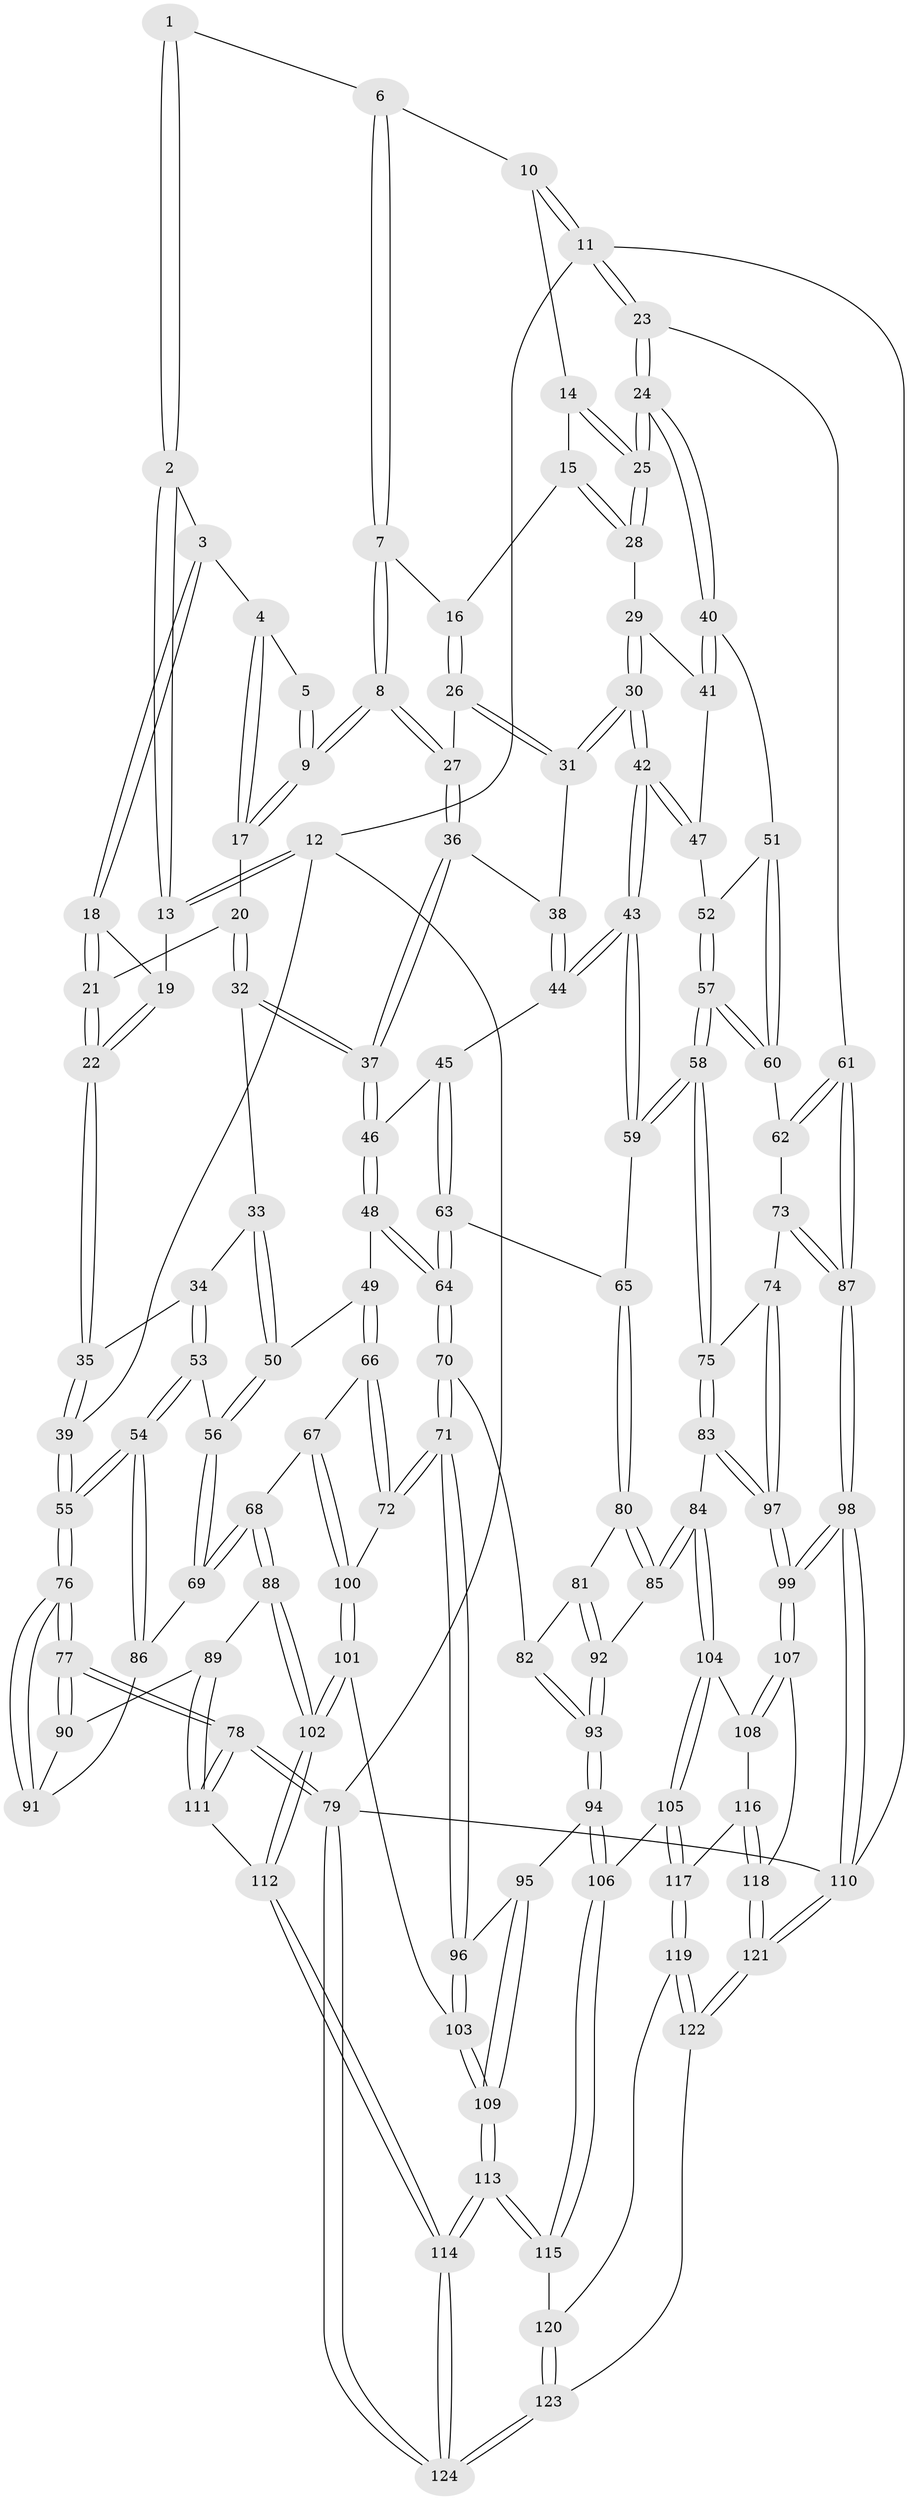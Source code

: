 // Generated by graph-tools (version 1.1) at 2025/00/03/09/25 05:00:54]
// undirected, 124 vertices, 307 edges
graph export_dot {
graph [start="1"]
  node [color=gray90,style=filled];
  1 [pos="+0.4010996151474639+0"];
  2 [pos="+0.1107957972180155+0"];
  3 [pos="+0.24587496076152268+0.06943012972748024"];
  4 [pos="+0.341509461873891+0.04716426111501373"];
  5 [pos="+0.3754933282154483+0"];
  6 [pos="+0.5581161095722179+0"];
  7 [pos="+0.5542483805590164+0"];
  8 [pos="+0.44890141183608673+0.1431723320259884"];
  9 [pos="+0.435165040174495+0.1355210227209256"];
  10 [pos="+0.7955781885604286+0"];
  11 [pos="+1+0"];
  12 [pos="+0+0"];
  13 [pos="+0+0"];
  14 [pos="+0.7713784557881391+0.07666391551889706"];
  15 [pos="+0.7372669585092173+0.11183759513873112"];
  16 [pos="+0.6174791858842013+0.10342848321988188"];
  17 [pos="+0.36122479199208285+0.12105724349918098"];
  18 [pos="+0.2450297108480843+0.09733508995690042"];
  19 [pos="+0.14040797831558316+0.11617644834635713"];
  20 [pos="+0.28403101582711504+0.14788834085287264"];
  21 [pos="+0.2625437178579966+0.13481279779360777"];
  22 [pos="+0.12821611734559707+0.24734165134093306"];
  23 [pos="+1+0.1719956124056635"];
  24 [pos="+1+0.22257964627792512"];
  25 [pos="+0.9497651802800349+0.19485941533972406"];
  26 [pos="+0.5903316365925338+0.15874113804654666"];
  27 [pos="+0.45436002128022274+0.15651664265203372"];
  28 [pos="+0.7275951545987223+0.2235496309140267"];
  29 [pos="+0.7215964556647998+0.23326942931179567"];
  30 [pos="+0.6765630825333893+0.2684643515018863"];
  31 [pos="+0.6268371052260865+0.24907152558661602"];
  32 [pos="+0.31988411916672144+0.276064633091484"];
  33 [pos="+0.2522573938739945+0.3039327415292699"];
  34 [pos="+0.13481704004545922+0.2828704817147626"];
  35 [pos="+0.11862741005726173+0.2659692702073351"];
  36 [pos="+0.4380707609021303+0.24417213859048953"];
  37 [pos="+0.39208952281512655+0.29238924420306345"];
  38 [pos="+0.5595506139438473+0.27967484890215144"];
  39 [pos="+0+0.21360612492961645"];
  40 [pos="+1+0.24329729425375726"];
  41 [pos="+0.8328723307544919+0.3044275812355303"];
  42 [pos="+0.6927616901908299+0.3573660243547125"];
  43 [pos="+0.6696402240345579+0.4309094591749012"];
  44 [pos="+0.5434156344383134+0.3872642558421003"];
  45 [pos="+0.49005749173990326+0.40624873124106164"];
  46 [pos="+0.4048988043268885+0.33960784328568944"];
  47 [pos="+0.7986065206600704+0.34969970493926034"];
  48 [pos="+0.31700920095157215+0.48520406499390456"];
  49 [pos="+0.30151275066429734+0.48833891903376747"];
  50 [pos="+0.26728100956378664+0.483082256994402"];
  51 [pos="+0.9453643497687647+0.3360554314415593"];
  52 [pos="+0.8183422238250412+0.38370888172485884"];
  53 [pos="+0.13352131187938523+0.38300617593789554"];
  54 [pos="+0+0.4570461054141004"];
  55 [pos="+0+0.4513067448927846"];
  56 [pos="+0.15949403161204698+0.5178756611473331"];
  57 [pos="+0.8410859437394528+0.5055504085386581"];
  58 [pos="+0.7946251784210882+0.5396763566732259"];
  59 [pos="+0.6876102674187652+0.49714545129288784"];
  60 [pos="+0.8642579566906593+0.49771781937531656"];
  61 [pos="+1+0.5604020847864871"];
  62 [pos="+0.9820872454245578+0.522698855725936"];
  63 [pos="+0.47710720236171134+0.5180139942660245"];
  64 [pos="+0.45453108114946633+0.5460925792659996"];
  65 [pos="+0.6851456152075079+0.49900069646512346"];
  66 [pos="+0.3115942169196303+0.5742314733711252"];
  67 [pos="+0.24366887391108405+0.650446635918355"];
  68 [pos="+0.20501105425574903+0.6431622623035752"];
  69 [pos="+0.1508349261287112+0.5279532366708503"];
  70 [pos="+0.4589100577011771+0.5846010610916985"];
  71 [pos="+0.3857190004939971+0.6778535426967268"];
  72 [pos="+0.3581512816525801+0.6772740246225357"];
  73 [pos="+0.9069937776800558+0.6263154106650571"];
  74 [pos="+0.8410922439697668+0.622809974388381"];
  75 [pos="+0.8033282187265698+0.5896525820392607"];
  76 [pos="+0+0.6761083590999893"];
  77 [pos="+0+0.8955419863167335"];
  78 [pos="+0+0.9515303898188057"];
  79 [pos="+0+1"];
  80 [pos="+0.6295491668870352+0.5930267039859032"];
  81 [pos="+0.5736105827442302+0.6223562010961926"];
  82 [pos="+0.4921937206042044+0.6059607808215937"];
  83 [pos="+0.7399248012402183+0.7016443040650183"];
  84 [pos="+0.7161293709133556+0.7210883214752886"];
  85 [pos="+0.6728160944822941+0.6988774662073827"];
  86 [pos="+0.0960360246425684+0.540472610303983"];
  87 [pos="+1+0.6622696479067723"];
  88 [pos="+0.16574271556596545+0.754310020489324"];
  89 [pos="+0.13458934112638918+0.7501490951796645"];
  90 [pos="+0.06485815946392288+0.7046220728881595"];
  91 [pos="+0.06372870167126965+0.6431671158738154"];
  92 [pos="+0.5852629556072171+0.7118959029820342"];
  93 [pos="+0.535646727219797+0.7710874380608576"];
  94 [pos="+0.5282137550991897+0.7898363606380963"];
  95 [pos="+0.46079735511788567+0.7509439469671306"];
  96 [pos="+0.40687297286258733+0.7145085513834037"];
  97 [pos="+0.9355266878850952+0.8075747221733567"];
  98 [pos="+1+1"];
  99 [pos="+1+0.9474771267214824"];
  100 [pos="+0.3319143712510146+0.6861901173009869"];
  101 [pos="+0.2899176649824442+0.7589050072684572"];
  102 [pos="+0.20781793899653486+0.8105376079464373"];
  103 [pos="+0.3658041973951726+0.8148979378455445"];
  104 [pos="+0.7149197007293157+0.7323206660653122"];
  105 [pos="+0.5711240648018974+0.831777814126796"];
  106 [pos="+0.5284816863607305+0.7909186759835416"];
  107 [pos="+0.7764412543579766+0.854796871748493"];
  108 [pos="+0.7483019301107632+0.8352757684228441"];
  109 [pos="+0.3707609569825201+0.8426414415962786"];
  110 [pos="+1+1"];
  111 [pos="+0.024874221709287922+0.8466362125521824"];
  112 [pos="+0.21347630822633115+0.8871606319340288"];
  113 [pos="+0.37601385116208724+0.8927684589552684"];
  114 [pos="+0.25375241259240955+0.995720977561435"];
  115 [pos="+0.39992327492646557+0.8888377143588831"];
  116 [pos="+0.6450737468902339+0.8664277672021414"];
  117 [pos="+0.58556542322928+0.8612732605217435"];
  118 [pos="+0.6972204371174588+0.9424180890229379"];
  119 [pos="+0.5648297108253548+0.9591202849069252"];
  120 [pos="+0.47009682739970543+0.9317073704486108"];
  121 [pos="+0.6747614985858856+1"];
  122 [pos="+0.6215696699496099+1"];
  123 [pos="+0.369363721309951+1"];
  124 [pos="+0.20794076046200102+1"];
  1 -- 2;
  1 -- 2;
  1 -- 6;
  2 -- 3;
  2 -- 13;
  2 -- 13;
  3 -- 4;
  3 -- 18;
  3 -- 18;
  4 -- 5;
  4 -- 17;
  4 -- 17;
  5 -- 9;
  5 -- 9;
  6 -- 7;
  6 -- 7;
  6 -- 10;
  7 -- 8;
  7 -- 8;
  7 -- 16;
  8 -- 9;
  8 -- 9;
  8 -- 27;
  8 -- 27;
  9 -- 17;
  9 -- 17;
  10 -- 11;
  10 -- 11;
  10 -- 14;
  11 -- 12;
  11 -- 23;
  11 -- 23;
  11 -- 110;
  12 -- 13;
  12 -- 13;
  12 -- 39;
  12 -- 79;
  13 -- 19;
  14 -- 15;
  14 -- 25;
  14 -- 25;
  15 -- 16;
  15 -- 28;
  15 -- 28;
  16 -- 26;
  16 -- 26;
  17 -- 20;
  18 -- 19;
  18 -- 21;
  18 -- 21;
  19 -- 22;
  19 -- 22;
  20 -- 21;
  20 -- 32;
  20 -- 32;
  21 -- 22;
  21 -- 22;
  22 -- 35;
  22 -- 35;
  23 -- 24;
  23 -- 24;
  23 -- 61;
  24 -- 25;
  24 -- 25;
  24 -- 40;
  24 -- 40;
  25 -- 28;
  25 -- 28;
  26 -- 27;
  26 -- 31;
  26 -- 31;
  27 -- 36;
  27 -- 36;
  28 -- 29;
  29 -- 30;
  29 -- 30;
  29 -- 41;
  30 -- 31;
  30 -- 31;
  30 -- 42;
  30 -- 42;
  31 -- 38;
  32 -- 33;
  32 -- 37;
  32 -- 37;
  33 -- 34;
  33 -- 50;
  33 -- 50;
  34 -- 35;
  34 -- 53;
  34 -- 53;
  35 -- 39;
  35 -- 39;
  36 -- 37;
  36 -- 37;
  36 -- 38;
  37 -- 46;
  37 -- 46;
  38 -- 44;
  38 -- 44;
  39 -- 55;
  39 -- 55;
  40 -- 41;
  40 -- 41;
  40 -- 51;
  41 -- 47;
  42 -- 43;
  42 -- 43;
  42 -- 47;
  42 -- 47;
  43 -- 44;
  43 -- 44;
  43 -- 59;
  43 -- 59;
  44 -- 45;
  45 -- 46;
  45 -- 63;
  45 -- 63;
  46 -- 48;
  46 -- 48;
  47 -- 52;
  48 -- 49;
  48 -- 64;
  48 -- 64;
  49 -- 50;
  49 -- 66;
  49 -- 66;
  50 -- 56;
  50 -- 56;
  51 -- 52;
  51 -- 60;
  51 -- 60;
  52 -- 57;
  52 -- 57;
  53 -- 54;
  53 -- 54;
  53 -- 56;
  54 -- 55;
  54 -- 55;
  54 -- 86;
  54 -- 86;
  55 -- 76;
  55 -- 76;
  56 -- 69;
  56 -- 69;
  57 -- 58;
  57 -- 58;
  57 -- 60;
  57 -- 60;
  58 -- 59;
  58 -- 59;
  58 -- 75;
  58 -- 75;
  59 -- 65;
  60 -- 62;
  61 -- 62;
  61 -- 62;
  61 -- 87;
  61 -- 87;
  62 -- 73;
  63 -- 64;
  63 -- 64;
  63 -- 65;
  64 -- 70;
  64 -- 70;
  65 -- 80;
  65 -- 80;
  66 -- 67;
  66 -- 72;
  66 -- 72;
  67 -- 68;
  67 -- 100;
  67 -- 100;
  68 -- 69;
  68 -- 69;
  68 -- 88;
  68 -- 88;
  69 -- 86;
  70 -- 71;
  70 -- 71;
  70 -- 82;
  71 -- 72;
  71 -- 72;
  71 -- 96;
  71 -- 96;
  72 -- 100;
  73 -- 74;
  73 -- 87;
  73 -- 87;
  74 -- 75;
  74 -- 97;
  74 -- 97;
  75 -- 83;
  75 -- 83;
  76 -- 77;
  76 -- 77;
  76 -- 91;
  76 -- 91;
  77 -- 78;
  77 -- 78;
  77 -- 90;
  77 -- 90;
  78 -- 79;
  78 -- 79;
  78 -- 111;
  78 -- 111;
  79 -- 124;
  79 -- 124;
  79 -- 110;
  80 -- 81;
  80 -- 85;
  80 -- 85;
  81 -- 82;
  81 -- 92;
  81 -- 92;
  82 -- 93;
  82 -- 93;
  83 -- 84;
  83 -- 97;
  83 -- 97;
  84 -- 85;
  84 -- 85;
  84 -- 104;
  84 -- 104;
  85 -- 92;
  86 -- 91;
  87 -- 98;
  87 -- 98;
  88 -- 89;
  88 -- 102;
  88 -- 102;
  89 -- 90;
  89 -- 111;
  89 -- 111;
  90 -- 91;
  92 -- 93;
  92 -- 93;
  93 -- 94;
  93 -- 94;
  94 -- 95;
  94 -- 106;
  94 -- 106;
  95 -- 96;
  95 -- 109;
  95 -- 109;
  96 -- 103;
  96 -- 103;
  97 -- 99;
  97 -- 99;
  98 -- 99;
  98 -- 99;
  98 -- 110;
  98 -- 110;
  99 -- 107;
  99 -- 107;
  100 -- 101;
  100 -- 101;
  101 -- 102;
  101 -- 102;
  101 -- 103;
  102 -- 112;
  102 -- 112;
  103 -- 109;
  103 -- 109;
  104 -- 105;
  104 -- 105;
  104 -- 108;
  105 -- 106;
  105 -- 117;
  105 -- 117;
  106 -- 115;
  106 -- 115;
  107 -- 108;
  107 -- 108;
  107 -- 118;
  108 -- 116;
  109 -- 113;
  109 -- 113;
  110 -- 121;
  110 -- 121;
  111 -- 112;
  112 -- 114;
  112 -- 114;
  113 -- 114;
  113 -- 114;
  113 -- 115;
  113 -- 115;
  114 -- 124;
  114 -- 124;
  115 -- 120;
  116 -- 117;
  116 -- 118;
  116 -- 118;
  117 -- 119;
  117 -- 119;
  118 -- 121;
  118 -- 121;
  119 -- 120;
  119 -- 122;
  119 -- 122;
  120 -- 123;
  120 -- 123;
  121 -- 122;
  121 -- 122;
  122 -- 123;
  123 -- 124;
  123 -- 124;
}
